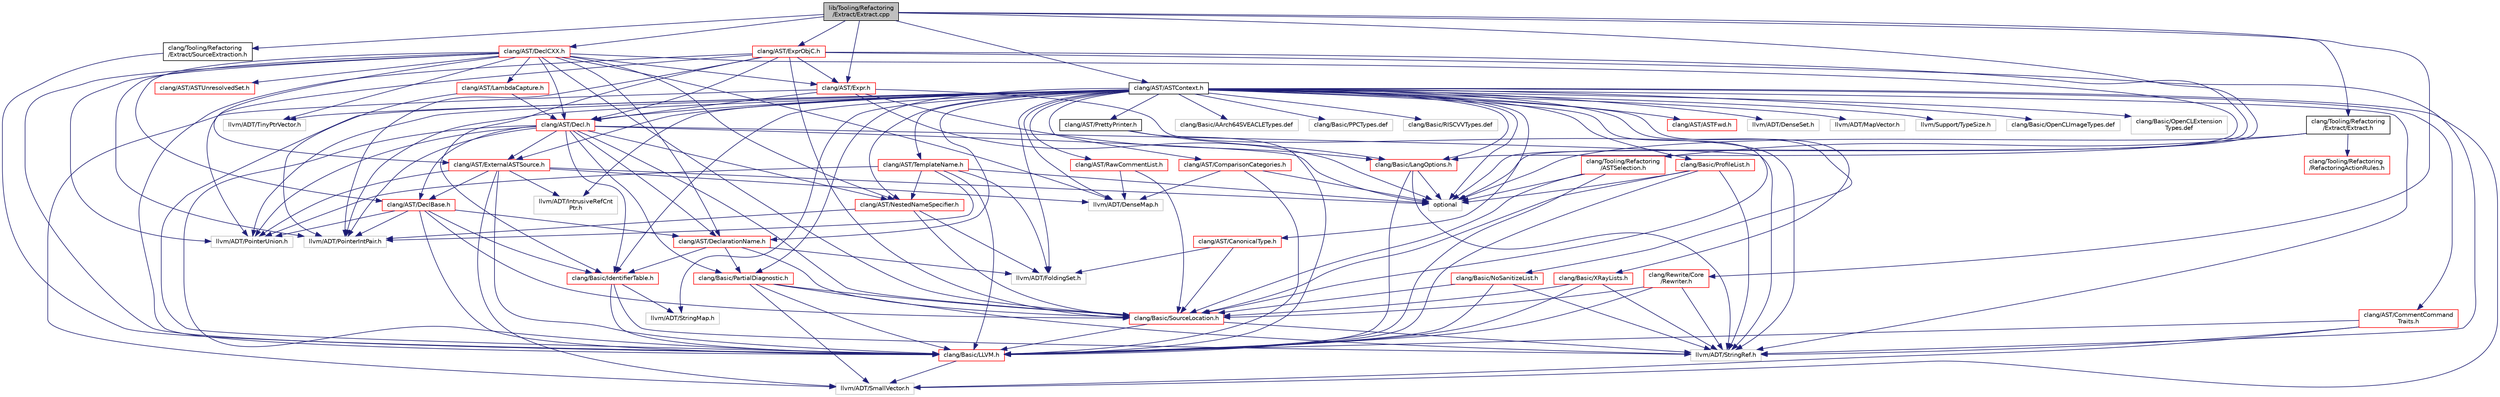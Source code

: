 digraph "lib/Tooling/Refactoring/Extract/Extract.cpp"
{
 // LATEX_PDF_SIZE
  bgcolor="transparent";
  edge [fontname="Helvetica",fontsize="10",labelfontname="Helvetica",labelfontsize="10"];
  node [fontname="Helvetica",fontsize="10",shape=record];
  Node1 [label="lib/Tooling/Refactoring\l/Extract/Extract.cpp",height=0.2,width=0.4,color="black", fillcolor="grey75", style="filled", fontcolor="black",tooltip=" "];
  Node1 -> Node2 [color="midnightblue",fontsize="10",style="solid",fontname="Helvetica"];
  Node2 [label="clang/Tooling/Refactoring\l/Extract/Extract.h",height=0.2,width=0.4,color="black",URL="$Extract_8h.html",tooltip=" "];
  Node2 -> Node3 [color="midnightblue",fontsize="10",style="solid",fontname="Helvetica"];
  Node3 [label="clang/Tooling/Refactoring\l/ASTSelection.h",height=0.2,width=0.4,color="red",URL="$ASTSelection_8h.html",tooltip=" "];
  Node3 -> Node32 [color="midnightblue",fontsize="10",style="solid",fontname="Helvetica"];
  Node32 [label="clang/Basic/LLVM.h",height=0.2,width=0.4,color="red",URL="$LLVM_8h.html",tooltip=" "];
  Node32 -> Node34 [color="midnightblue",fontsize="10",style="solid",fontname="Helvetica"];
  Node34 [label="llvm/ADT/SmallVector.h",height=0.2,width=0.4,color="grey75",tooltip=" "];
  Node3 -> Node65 [color="midnightblue",fontsize="10",style="solid",fontname="Helvetica"];
  Node65 [label="clang/Basic/SourceLocation.h",height=0.2,width=0.4,color="red",URL="$SourceLocation_8h.html",tooltip=" "];
  Node65 -> Node32 [color="midnightblue",fontsize="10",style="solid",fontname="Helvetica"];
  Node65 -> Node26 [color="midnightblue",fontsize="10",style="solid",fontname="Helvetica"];
  Node26 [label="llvm/ADT/StringRef.h",height=0.2,width=0.4,color="grey75",tooltip=" "];
  Node3 -> Node59 [color="midnightblue",fontsize="10",style="solid",fontname="Helvetica"];
  Node59 [label="optional",height=0.2,width=0.4,color="grey75",tooltip=" "];
  Node2 -> Node144 [color="midnightblue",fontsize="10",style="solid",fontname="Helvetica"];
  Node144 [label="clang/Tooling/Refactoring\l/RefactoringActionRules.h",height=0.2,width=0.4,color="red",URL="$RefactoringActionRules_8h.html",tooltip=" "];
  Node2 -> Node59 [color="midnightblue",fontsize="10",style="solid",fontname="Helvetica"];
  Node1 -> Node183 [color="midnightblue",fontsize="10",style="solid",fontname="Helvetica"];
  Node183 [label="clang/AST/ASTContext.h",height=0.2,width=0.4,color="black",URL="$ASTContext_8h.html",tooltip=" "];
  Node183 -> Node5 [color="midnightblue",fontsize="10",style="solid",fontname="Helvetica"];
  Node5 [label="clang/AST/ASTFwd.h",height=0.2,width=0.4,color="red",URL="$ASTFwd_8h.html",tooltip=" "];
  Node183 -> Node184 [color="midnightblue",fontsize="10",style="solid",fontname="Helvetica"];
  Node184 [label="clang/AST/CanonicalType.h",height=0.2,width=0.4,color="red",URL="$CanonicalType_8h.html",tooltip=" "];
  Node184 -> Node65 [color="midnightblue",fontsize="10",style="solid",fontname="Helvetica"];
  Node184 -> Node43 [color="midnightblue",fontsize="10",style="solid",fontname="Helvetica"];
  Node43 [label="llvm/ADT/FoldingSet.h",height=0.2,width=0.4,color="grey75",tooltip=" "];
  Node183 -> Node185 [color="midnightblue",fontsize="10",style="solid",fontname="Helvetica"];
  Node185 [label="clang/AST/CommentCommand\lTraits.h",height=0.2,width=0.4,color="red",URL="$CommentCommandTraits_8h.html",tooltip=" "];
  Node185 -> Node32 [color="midnightblue",fontsize="10",style="solid",fontname="Helvetica"];
  Node185 -> Node34 [color="midnightblue",fontsize="10",style="solid",fontname="Helvetica"];
  Node185 -> Node26 [color="midnightblue",fontsize="10",style="solid",fontname="Helvetica"];
  Node183 -> Node187 [color="midnightblue",fontsize="10",style="solid",fontname="Helvetica"];
  Node187 [label="clang/AST/ComparisonCategories.h",height=0.2,width=0.4,color="red",URL="$ComparisonCategories_8h.html",tooltip=" "];
  Node187 -> Node32 [color="midnightblue",fontsize="10",style="solid",fontname="Helvetica"];
  Node187 -> Node66 [color="midnightblue",fontsize="10",style="solid",fontname="Helvetica"];
  Node66 [label="llvm/ADT/DenseMap.h",height=0.2,width=0.4,color="grey75",tooltip=" "];
  Node187 -> Node59 [color="midnightblue",fontsize="10",style="solid",fontname="Helvetica"];
  Node183 -> Node38 [color="midnightblue",fontsize="10",style="solid",fontname="Helvetica"];
  Node38 [label="clang/AST/Decl.h",height=0.2,width=0.4,color="red",URL="$Decl_8h.html",tooltip=" "];
  Node38 -> Node46 [color="midnightblue",fontsize="10",style="solid",fontname="Helvetica"];
  Node46 [label="clang/AST/DeclBase.h",height=0.2,width=0.4,color="red",URL="$DeclBase_8h.html",tooltip=" "];
  Node46 -> Node50 [color="midnightblue",fontsize="10",style="solid",fontname="Helvetica"];
  Node50 [label="clang/AST/DeclarationName.h",height=0.2,width=0.4,color="red",URL="$DeclarationName_8h.html",tooltip=" "];
  Node50 -> Node91 [color="midnightblue",fontsize="10",style="solid",fontname="Helvetica"];
  Node91 [label="clang/Basic/IdentifierTable.h",height=0.2,width=0.4,color="red",URL="$IdentifierTable_8h.html",tooltip=" "];
  Node91 -> Node32 [color="midnightblue",fontsize="10",style="solid",fontname="Helvetica"];
  Node91 -> Node95 [color="midnightblue",fontsize="10",style="solid",fontname="Helvetica"];
  Node95 [label="llvm/ADT/StringMap.h",height=0.2,width=0.4,color="grey75",tooltip=" "];
  Node91 -> Node26 [color="midnightblue",fontsize="10",style="solid",fontname="Helvetica"];
  Node50 -> Node80 [color="midnightblue",fontsize="10",style="solid",fontname="Helvetica"];
  Node80 [label="clang/Basic/PartialDiagnostic.h",height=0.2,width=0.4,color="red",URL="$PartialDiagnostic_8h.html",tooltip=" "];
  Node80 -> Node32 [color="midnightblue",fontsize="10",style="solid",fontname="Helvetica"];
  Node80 -> Node65 [color="midnightblue",fontsize="10",style="solid",fontname="Helvetica"];
  Node80 -> Node34 [color="midnightblue",fontsize="10",style="solid",fontname="Helvetica"];
  Node80 -> Node26 [color="midnightblue",fontsize="10",style="solid",fontname="Helvetica"];
  Node50 -> Node65 [color="midnightblue",fontsize="10",style="solid",fontname="Helvetica"];
  Node50 -> Node43 [color="midnightblue",fontsize="10",style="solid",fontname="Helvetica"];
  Node46 -> Node91 [color="midnightblue",fontsize="10",style="solid",fontname="Helvetica"];
  Node46 -> Node32 [color="midnightblue",fontsize="10",style="solid",fontname="Helvetica"];
  Node46 -> Node65 [color="midnightblue",fontsize="10",style="solid",fontname="Helvetica"];
  Node46 -> Node16 [color="midnightblue",fontsize="10",style="solid",fontname="Helvetica"];
  Node16 [label="llvm/ADT/PointerIntPair.h",height=0.2,width=0.4,color="grey75",tooltip=" "];
  Node46 -> Node44 [color="midnightblue",fontsize="10",style="solid",fontname="Helvetica"];
  Node44 [label="llvm/ADT/PointerUnion.h",height=0.2,width=0.4,color="grey75",tooltip=" "];
  Node38 -> Node50 [color="midnightblue",fontsize="10",style="solid",fontname="Helvetica"];
  Node38 -> Node102 [color="midnightblue",fontsize="10",style="solid",fontname="Helvetica"];
  Node102 [label="clang/AST/ExternalASTSource.h",height=0.2,width=0.4,color="red",URL="$ExternalASTSource_8h.html",tooltip=" "];
  Node102 -> Node46 [color="midnightblue",fontsize="10",style="solid",fontname="Helvetica"];
  Node102 -> Node32 [color="midnightblue",fontsize="10",style="solid",fontname="Helvetica"];
  Node102 -> Node66 [color="midnightblue",fontsize="10",style="solid",fontname="Helvetica"];
  Node102 -> Node58 [color="midnightblue",fontsize="10",style="solid",fontname="Helvetica"];
  Node58 [label="llvm/ADT/IntrusiveRefCnt\lPtr.h",height=0.2,width=0.4,color="grey75",tooltip=" "];
  Node102 -> Node44 [color="midnightblue",fontsize="10",style="solid",fontname="Helvetica"];
  Node102 -> Node34 [color="midnightblue",fontsize="10",style="solid",fontname="Helvetica"];
  Node102 -> Node59 [color="midnightblue",fontsize="10",style="solid",fontname="Helvetica"];
  Node38 -> Node55 [color="midnightblue",fontsize="10",style="solid",fontname="Helvetica"];
  Node55 [label="clang/AST/NestedNameSpecifier.h",height=0.2,width=0.4,color="red",URL="$NestedNameSpecifier_8h.html",tooltip=" "];
  Node55 -> Node65 [color="midnightblue",fontsize="10",style="solid",fontname="Helvetica"];
  Node55 -> Node43 [color="midnightblue",fontsize="10",style="solid",fontname="Helvetica"];
  Node55 -> Node16 [color="midnightblue",fontsize="10",style="solid",fontname="Helvetica"];
  Node38 -> Node91 [color="midnightblue",fontsize="10",style="solid",fontname="Helvetica"];
  Node38 -> Node32 [color="midnightblue",fontsize="10",style="solid",fontname="Helvetica"];
  Node38 -> Node80 [color="midnightblue",fontsize="10",style="solid",fontname="Helvetica"];
  Node38 -> Node65 [color="midnightblue",fontsize="10",style="solid",fontname="Helvetica"];
  Node38 -> Node16 [color="midnightblue",fontsize="10",style="solid",fontname="Helvetica"];
  Node38 -> Node44 [color="midnightblue",fontsize="10",style="solid",fontname="Helvetica"];
  Node38 -> Node26 [color="midnightblue",fontsize="10",style="solid",fontname="Helvetica"];
  Node38 -> Node59 [color="midnightblue",fontsize="10",style="solid",fontname="Helvetica"];
  Node183 -> Node50 [color="midnightblue",fontsize="10",style="solid",fontname="Helvetica"];
  Node183 -> Node102 [color="midnightblue",fontsize="10",style="solid",fontname="Helvetica"];
  Node183 -> Node55 [color="midnightblue",fontsize="10",style="solid",fontname="Helvetica"];
  Node183 -> Node189 [color="midnightblue",fontsize="10",style="solid",fontname="Helvetica"];
  Node189 [label="clang/AST/PrettyPrinter.h",height=0.2,width=0.4,color="black",URL="$PrettyPrinter_8h.html",tooltip=" "];
  Node189 -> Node32 [color="midnightblue",fontsize="10",style="solid",fontname="Helvetica"];
  Node189 -> Node117 [color="midnightblue",fontsize="10",style="solid",fontname="Helvetica"];
  Node117 [label="clang/Basic/LangOptions.h",height=0.2,width=0.4,color="red",URL="$LangOptions_8h.html",tooltip=" "];
  Node117 -> Node32 [color="midnightblue",fontsize="10",style="solid",fontname="Helvetica"];
  Node117 -> Node26 [color="midnightblue",fontsize="10",style="solid",fontname="Helvetica"];
  Node117 -> Node59 [color="midnightblue",fontsize="10",style="solid",fontname="Helvetica"];
  Node183 -> Node190 [color="midnightblue",fontsize="10",style="solid",fontname="Helvetica"];
  Node190 [label="clang/AST/RawCommentList.h",height=0.2,width=0.4,color="red",URL="$RawCommentList_8h.html",tooltip=" "];
  Node190 -> Node65 [color="midnightblue",fontsize="10",style="solid",fontname="Helvetica"];
  Node190 -> Node66 [color="midnightblue",fontsize="10",style="solid",fontname="Helvetica"];
  Node183 -> Node74 [color="midnightblue",fontsize="10",style="solid",fontname="Helvetica"];
  Node74 [label="clang/AST/TemplateName.h",height=0.2,width=0.4,color="red",URL="$TemplateName_8h.html",tooltip=" "];
  Node74 -> Node55 [color="midnightblue",fontsize="10",style="solid",fontname="Helvetica"];
  Node74 -> Node32 [color="midnightblue",fontsize="10",style="solid",fontname="Helvetica"];
  Node74 -> Node43 [color="midnightblue",fontsize="10",style="solid",fontname="Helvetica"];
  Node74 -> Node16 [color="midnightblue",fontsize="10",style="solid",fontname="Helvetica"];
  Node74 -> Node44 [color="midnightblue",fontsize="10",style="solid",fontname="Helvetica"];
  Node74 -> Node59 [color="midnightblue",fontsize="10",style="solid",fontname="Helvetica"];
  Node183 -> Node91 [color="midnightblue",fontsize="10",style="solid",fontname="Helvetica"];
  Node183 -> Node32 [color="midnightblue",fontsize="10",style="solid",fontname="Helvetica"];
  Node183 -> Node117 [color="midnightblue",fontsize="10",style="solid",fontname="Helvetica"];
  Node183 -> Node191 [color="midnightblue",fontsize="10",style="solid",fontname="Helvetica"];
  Node191 [label="clang/Basic/NoSanitizeList.h",height=0.2,width=0.4,color="red",URL="$NoSanitizeList_8h.html",tooltip=" "];
  Node191 -> Node32 [color="midnightblue",fontsize="10",style="solid",fontname="Helvetica"];
  Node191 -> Node65 [color="midnightblue",fontsize="10",style="solid",fontname="Helvetica"];
  Node191 -> Node26 [color="midnightblue",fontsize="10",style="solid",fontname="Helvetica"];
  Node183 -> Node80 [color="midnightblue",fontsize="10",style="solid",fontname="Helvetica"];
  Node183 -> Node192 [color="midnightblue",fontsize="10",style="solid",fontname="Helvetica"];
  Node192 [label="clang/Basic/ProfileList.h",height=0.2,width=0.4,color="red",URL="$ProfileList_8h.html",tooltip=" "];
  Node192 -> Node32 [color="midnightblue",fontsize="10",style="solid",fontname="Helvetica"];
  Node192 -> Node65 [color="midnightblue",fontsize="10",style="solid",fontname="Helvetica"];
  Node192 -> Node26 [color="midnightblue",fontsize="10",style="solid",fontname="Helvetica"];
  Node192 -> Node59 [color="midnightblue",fontsize="10",style="solid",fontname="Helvetica"];
  Node183 -> Node65 [color="midnightblue",fontsize="10",style="solid",fontname="Helvetica"];
  Node183 -> Node199 [color="midnightblue",fontsize="10",style="solid",fontname="Helvetica"];
  Node199 [label="clang/Basic/XRayLists.h",height=0.2,width=0.4,color="red",URL="$XRayLists_8h.html",tooltip=" "];
  Node199 -> Node32 [color="midnightblue",fontsize="10",style="solid",fontname="Helvetica"];
  Node199 -> Node65 [color="midnightblue",fontsize="10",style="solid",fontname="Helvetica"];
  Node199 -> Node26 [color="midnightblue",fontsize="10",style="solid",fontname="Helvetica"];
  Node183 -> Node66 [color="midnightblue",fontsize="10",style="solid",fontname="Helvetica"];
  Node183 -> Node169 [color="midnightblue",fontsize="10",style="solid",fontname="Helvetica"];
  Node169 [label="llvm/ADT/DenseSet.h",height=0.2,width=0.4,color="grey75",tooltip=" "];
  Node183 -> Node43 [color="midnightblue",fontsize="10",style="solid",fontname="Helvetica"];
  Node183 -> Node58 [color="midnightblue",fontsize="10",style="solid",fontname="Helvetica"];
  Node183 -> Node200 [color="midnightblue",fontsize="10",style="solid",fontname="Helvetica"];
  Node200 [label="llvm/ADT/MapVector.h",height=0.2,width=0.4,color="grey75",tooltip=" "];
  Node183 -> Node16 [color="midnightblue",fontsize="10",style="solid",fontname="Helvetica"];
  Node183 -> Node44 [color="midnightblue",fontsize="10",style="solid",fontname="Helvetica"];
  Node183 -> Node34 [color="midnightblue",fontsize="10",style="solid",fontname="Helvetica"];
  Node183 -> Node95 [color="midnightblue",fontsize="10",style="solid",fontname="Helvetica"];
  Node183 -> Node26 [color="midnightblue",fontsize="10",style="solid",fontname="Helvetica"];
  Node183 -> Node142 [color="midnightblue",fontsize="10",style="solid",fontname="Helvetica"];
  Node142 [label="llvm/ADT/TinyPtrVector.h",height=0.2,width=0.4,color="grey75",tooltip=" "];
  Node183 -> Node201 [color="midnightblue",fontsize="10",style="solid",fontname="Helvetica"];
  Node201 [label="llvm/Support/TypeSize.h",height=0.2,width=0.4,color="grey75",tooltip=" "];
  Node183 -> Node59 [color="midnightblue",fontsize="10",style="solid",fontname="Helvetica"];
  Node183 -> Node30 [color="midnightblue",fontsize="10",style="solid",fontname="Helvetica"];
  Node30 [label="clang/Basic/OpenCLImageTypes.def",height=0.2,width=0.4,color="grey75",tooltip=" "];
  Node183 -> Node86 [color="midnightblue",fontsize="10",style="solid",fontname="Helvetica"];
  Node86 [label="clang/Basic/OpenCLExtension\lTypes.def",height=0.2,width=0.4,color="grey75",tooltip=" "];
  Node183 -> Node87 [color="midnightblue",fontsize="10",style="solid",fontname="Helvetica"];
  Node87 [label="clang/Basic/AArch64SVEACLETypes.def",height=0.2,width=0.4,color="grey75",tooltip=" "];
  Node183 -> Node88 [color="midnightblue",fontsize="10",style="solid",fontname="Helvetica"];
  Node88 [label="clang/Basic/PPCTypes.def",height=0.2,width=0.4,color="grey75",tooltip=" "];
  Node183 -> Node89 [color="midnightblue",fontsize="10",style="solid",fontname="Helvetica"];
  Node89 [label="clang/Basic/RISCVVTypes.def",height=0.2,width=0.4,color="grey75",tooltip=" "];
  Node1 -> Node11 [color="midnightblue",fontsize="10",style="solid",fontname="Helvetica"];
  Node11 [label="clang/AST/DeclCXX.h",height=0.2,width=0.4,color="red",URL="$DeclCXX_8h.html",tooltip=" "];
  Node11 -> Node12 [color="midnightblue",fontsize="10",style="solid",fontname="Helvetica"];
  Node12 [label="clang/AST/ASTUnresolvedSet.h",height=0.2,width=0.4,color="red",URL="$ASTUnresolvedSet_8h.html",tooltip=" "];
  Node11 -> Node38 [color="midnightblue",fontsize="10",style="solid",fontname="Helvetica"];
  Node11 -> Node46 [color="midnightblue",fontsize="10",style="solid",fontname="Helvetica"];
  Node11 -> Node50 [color="midnightblue",fontsize="10",style="solid",fontname="Helvetica"];
  Node11 -> Node108 [color="midnightblue",fontsize="10",style="solid",fontname="Helvetica"];
  Node108 [label="clang/AST/Expr.h",height=0.2,width=0.4,color="red",URL="$Expr_8h.html",tooltip=" "];
  Node108 -> Node38 [color="midnightblue",fontsize="10",style="solid",fontname="Helvetica"];
  Node108 -> Node117 [color="midnightblue",fontsize="10",style="solid",fontname="Helvetica"];
  Node108 -> Node34 [color="midnightblue",fontsize="10",style="solid",fontname="Helvetica"];
  Node108 -> Node26 [color="midnightblue",fontsize="10",style="solid",fontname="Helvetica"];
  Node108 -> Node59 [color="midnightblue",fontsize="10",style="solid",fontname="Helvetica"];
  Node11 -> Node102 [color="midnightblue",fontsize="10",style="solid",fontname="Helvetica"];
  Node11 -> Node138 [color="midnightblue",fontsize="10",style="solid",fontname="Helvetica"];
  Node138 [label="clang/AST/LambdaCapture.h",height=0.2,width=0.4,color="red",URL="$LambdaCapture_8h.html",tooltip=" "];
  Node138 -> Node38 [color="midnightblue",fontsize="10",style="solid",fontname="Helvetica"];
  Node138 -> Node16 [color="midnightblue",fontsize="10",style="solid",fontname="Helvetica"];
  Node11 -> Node55 [color="midnightblue",fontsize="10",style="solid",fontname="Helvetica"];
  Node11 -> Node32 [color="midnightblue",fontsize="10",style="solid",fontname="Helvetica"];
  Node11 -> Node117 [color="midnightblue",fontsize="10",style="solid",fontname="Helvetica"];
  Node11 -> Node65 [color="midnightblue",fontsize="10",style="solid",fontname="Helvetica"];
  Node11 -> Node66 [color="midnightblue",fontsize="10",style="solid",fontname="Helvetica"];
  Node11 -> Node16 [color="midnightblue",fontsize="10",style="solid",fontname="Helvetica"];
  Node11 -> Node44 [color="midnightblue",fontsize="10",style="solid",fontname="Helvetica"];
  Node11 -> Node142 [color="midnightblue",fontsize="10",style="solid",fontname="Helvetica"];
  Node1 -> Node108 [color="midnightblue",fontsize="10",style="solid",fontname="Helvetica"];
  Node1 -> Node202 [color="midnightblue",fontsize="10",style="solid",fontname="Helvetica"];
  Node202 [label="clang/AST/ExprObjC.h",height=0.2,width=0.4,color="red",URL="$ExprObjC_8h.html",tooltip=" "];
  Node202 -> Node38 [color="midnightblue",fontsize="10",style="solid",fontname="Helvetica"];
  Node202 -> Node108 [color="midnightblue",fontsize="10",style="solid",fontname="Helvetica"];
  Node202 -> Node91 [color="midnightblue",fontsize="10",style="solid",fontname="Helvetica"];
  Node202 -> Node32 [color="midnightblue",fontsize="10",style="solid",fontname="Helvetica"];
  Node202 -> Node65 [color="midnightblue",fontsize="10",style="solid",fontname="Helvetica"];
  Node202 -> Node16 [color="midnightblue",fontsize="10",style="solid",fontname="Helvetica"];
  Node202 -> Node44 [color="midnightblue",fontsize="10",style="solid",fontname="Helvetica"];
  Node202 -> Node26 [color="midnightblue",fontsize="10",style="solid",fontname="Helvetica"];
  Node202 -> Node59 [color="midnightblue",fontsize="10",style="solid",fontname="Helvetica"];
  Node1 -> Node206 [color="midnightblue",fontsize="10",style="solid",fontname="Helvetica"];
  Node206 [label="clang/Rewrite/Core\l/Rewriter.h",height=0.2,width=0.4,color="red",URL="$Rewriter_8h.html",tooltip=" "];
  Node206 -> Node32 [color="midnightblue",fontsize="10",style="solid",fontname="Helvetica"];
  Node206 -> Node65 [color="midnightblue",fontsize="10",style="solid",fontname="Helvetica"];
  Node206 -> Node26 [color="midnightblue",fontsize="10",style="solid",fontname="Helvetica"];
  Node1 -> Node210 [color="midnightblue",fontsize="10",style="solid",fontname="Helvetica"];
  Node210 [label="clang/Tooling/Refactoring\l/Extract/SourceExtraction.h",height=0.2,width=0.4,color="black",URL="$SourceExtraction_8h.html",tooltip=" "];
  Node210 -> Node32 [color="midnightblue",fontsize="10",style="solid",fontname="Helvetica"];
  Node1 -> Node59 [color="midnightblue",fontsize="10",style="solid",fontname="Helvetica"];
}
